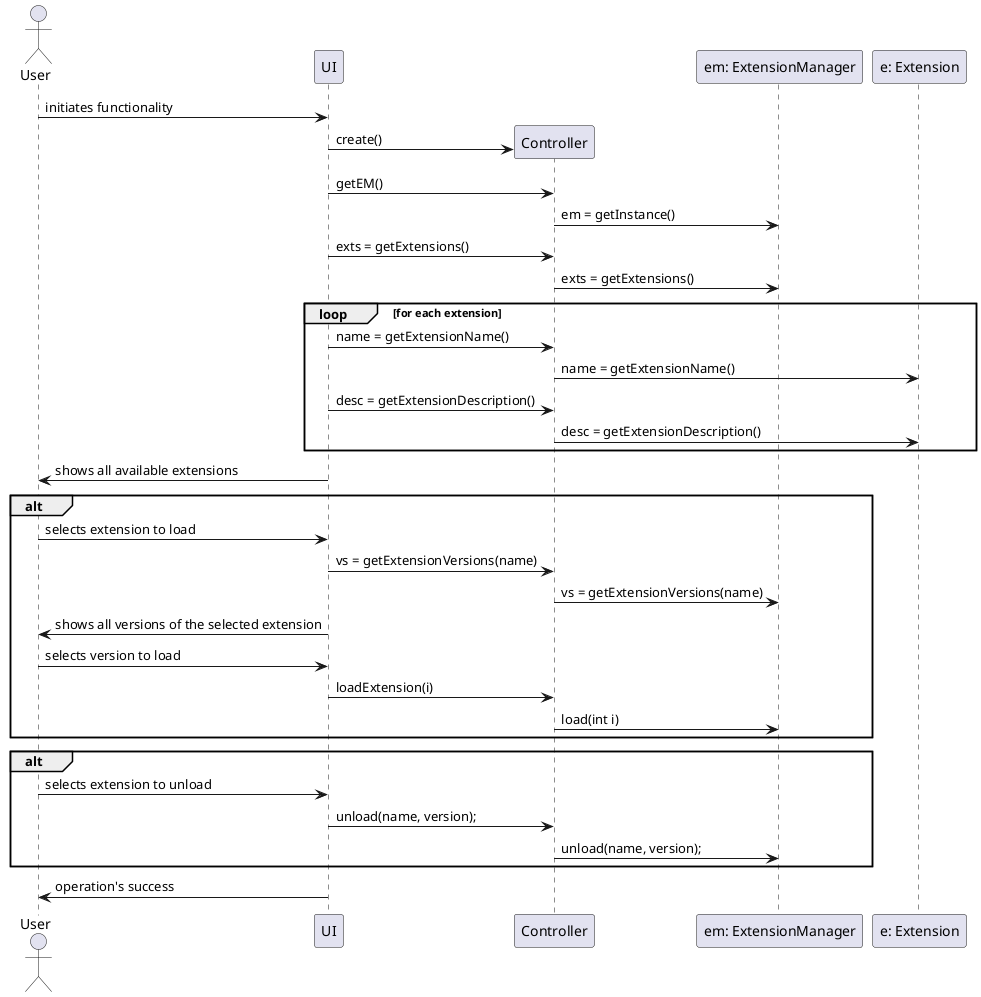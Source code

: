 @startuml

actor User as U
participant UI as UI
participant Controller as C
participant "em: ExtensionManager" as EM
participant "e: Extension" as E

U->UI : initiates functionality
create C
UI->C : create()
UI->C: getEM()
C->EM: em = getInstance()

UI->C: exts = getExtensions()
C->EM: exts = getExtensions()
loop for each extension
UI->C : name = getExtensionName()
C->E: name = getExtensionName()
UI->C : desc = getExtensionDescription()
C->E: desc = getExtensionDescription()
end

UI->U :shows all available extensions

alt
U->UI : selects extension to load
UI->C: vs = getExtensionVersions(name)
C->EM: vs = getExtensionVersions(name)

UI->U :shows all versions of the selected extension
U->UI: selects version to load
UI->C : loadExtension(i)

C->EM : load(int i)
end

alt
U->UI: selects extension to unload
UI->C: unload(name, version);
C->EM: unload(name, version);
end

UI->U: operation's success

@enduml
